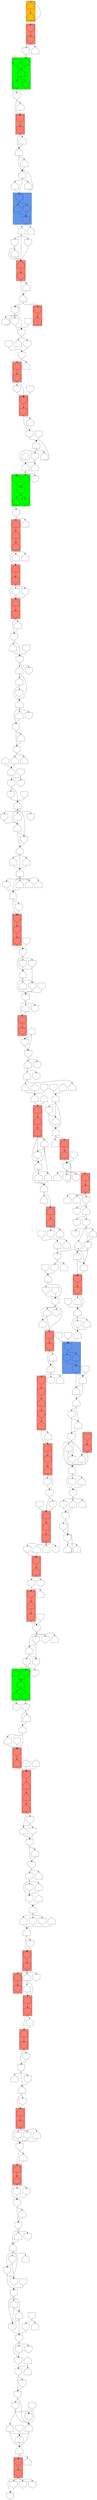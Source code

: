 digraph asm {
	edge [headport=n,tailport=s];
subgraph cluster_C173_12007_3636 {
	173 [label="",height=1,width=1,shape=house];
	12007 [label="",height=1,width=1,shape=house];
	3636 [label="",height=1,width=1,shape=invhouse];
	style=filled;
	fillcolor=salmon;
}
subgraph cluster_C7619_6708 {
	7619 [label="",height=1,width=1,shape=invhouse];
	6708 [label="",height=1,width=1,shape=house];
	style=filled;
	fillcolor=salmon;
}
subgraph cluster_C5223_9377_4818 {
	5223 [label="",height=1,width=1,shape=invhouse];
	9377 [label="",height=1,width=1,shape=house];
	4818 [label="",height=1,width=1,shape=invhouse];
	style=filled;
	fillcolor=salmon;
}
subgraph cluster_R9370_20718_1020_12707_13030 {
	9370 [label="",height=1,width=1,shape=house];
	20718 [label="",height=1,width=1,shape=invhouse];
	1020 [label="",height=1,width=1,shape=house];
	12707 [label="",height=1,width=1,shape=house];
	13030 [label="",height=1,width=1,shape=house];
	style=filled;
	fillcolor=green;
}
subgraph cluster_C3292_19523 {
	3292 [label="",height=1,width=1,shape=invhouse];
	19523 [label="",height=1,width=1,shape=house];
	style=filled;
	fillcolor=salmon;
}
subgraph cluster_C3800_20415_4619_12096 {
	3800 [label="",height=1,width=1,shape=invhouse];
	20415 [label="",height=1,width=1,shape=house];
	4619 [label="",height=1,width=1,shape=house];
	12096 [label="",height=1,width=1,shape=house];
	style=filled;
	fillcolor=salmon;
}
subgraph cluster_C7812_3809 {
	7812 [label="",height=1,width=1,shape=invhouse];
	3809 [label="",height=1,width=1,shape=invhouse];
	style=filled;
	fillcolor=salmon;
}
subgraph cluster_C9552_13471 {
	9552 [label="",height=1,width=1,shape=house];
	13471 [label="",height=1,width=1,shape=invhouse];
	style=filled;
	fillcolor=salmon;
}
subgraph cluster_C8510_7275 {
	8510 [label="",height=1,width=1,shape=house];
	7275 [label="",height=1,width=1,shape=invhouse];
	style=filled;
	fillcolor=salmon;
}
subgraph cluster_C5128_21043 {
	5128 [label="",height=1,width=1,shape=house];
	21043 [label="",height=1,width=1,shape=invhouse];
	style=filled;
	fillcolor=salmon;
}
subgraph cluster_C9541_2518 {
	9541 [label="",height=1,width=1,shape=house];
	2518 [label="",height=1,width=1,shape=invhouse];
	style=filled;
	fillcolor=salmon;
}
subgraph cluster_C9852_9880 {
	9852 [label="",height=1,width=1,shape=house];
	9880 [label="",height=1,width=1,shape=house];
	style=filled;
	fillcolor=salmon;
}
subgraph cluster_C10245_6386 {
	10245 [label="",height=1,width=1,shape=invhouse];
	6386 [label="",height=1,width=1,shape=invhouse];
	style=filled;
	fillcolor=salmon;
}
subgraph cluster_C3791_3962_7381 {
	3791 [label="",height=1,width=1,shape=house];
	3962 [label="",height=1,width=1,shape=invhouse];
	7381 [label="",height=1,width=1,shape=house];
	style=filled;
	fillcolor=salmon;
}
subgraph cluster_C7403_9683_1775_5519_11816 {
	7403 [label="",height=1,width=1,shape=invhouse];
	9683 [label="",height=1,width=1,shape=invhouse];
	1775 [label="",height=1,width=1,shape=house];
	5519 [label="",height=1,width=1,shape=invhouse];
	11816 [label="",height=1,width=1,shape=house];
	style=filled;
	fillcolor=salmon;
}
subgraph cluster_C8071_12789 {
	8071 [label="",height=1,width=1,shape=house];
	12789 [label="",height=1,width=1,shape=invhouse];
	style=filled;
	fillcolor=salmon;
}
subgraph cluster_C20088_20270 {
	20088 [label="",height=1,width=1,shape=invhouse];
	20270 [label="",height=1,width=1,shape=invhouse];
	style=filled;
	fillcolor=salmon;
}
subgraph cluster_B19736_5550_5748_4974 {
	19736 [label="",height=1,width=1,shape=invhouse];
	5550 [label="",height=1,width=1,shape=invhouse];
	5748 [label="",height=1,width=1,shape=house];
	4974 [label="",height=1,width=1,shape=invhouse];
	style=filled;
	fillcolor=cornflowerblue;
}
subgraph cluster_C12733_8336 {
	12733 [label="",height=1,width=1,shape=invhouse];
	8336 [label="",height=1,width=1,shape=invhouse];
	style=filled;
	fillcolor=salmon;
}
subgraph cluster_C6981_20542 {
	6981 [label="",height=1,width=1,shape=house];
	20542 [label="",height=1,width=1,shape=invhouse];
	style=filled;
	fillcolor=salmon;
}
subgraph cluster_C8650_19234 {
	8650 [label="",height=1,width=1,shape=house];
	19234 [label="",height=1,width=1,shape=house];
	style=filled;
	fillcolor=salmon;
}
subgraph cluster_C7661_4179 {
	7661 [label="",height=1,width=1,shape=house];
	4179 [label="",height=1,width=1,shape=house];
	style=filled;
	fillcolor=salmon;
}
subgraph cluster_C2620_6706_3894 {
	2620 [label="",height=1,width=1,shape=house];
	6706 [label="",height=1,width=1,shape=house];
	3894 [label="",height=1,width=1,shape=house];
	style=filled;
	fillcolor=salmon;
}
subgraph cluster_C4122_15029 {
	4122 [label="",height=1,width=1,shape=house];
	15029 [label="",height=1,width=1,shape=invhouse];
	style=filled;
	fillcolor=salmon;
}
subgraph cluster_C7506_16905_21431 {
	7506 [label="",height=1,width=1,shape=invhouse];
	16905 [label="",height=1,width=1,shape=invhouse];
	21431 [label="",height=1,width=1,shape=invhouse];
	style=filled;
	fillcolor=salmon;
}
subgraph cluster_C7724_7208 {
	7724 [label="",height=1,width=1,shape=house];
	7208 [label="",height=1,width=1,shape=invhouse];
	style=filled;
	fillcolor=salmon;
}
subgraph cluster_C7936_12067 {
	7936 [label="",height=1,width=1,shape=house];
	12067 [label="",height=1,width=1,shape=invhouse];
	style=filled;
	fillcolor=salmon;
}
subgraph cluster_C10637_11245_6856 {
	10637 [label="",height=1,width=1,shape=house];
	11245 [label="",height=1,width=1,shape=house];
	6856 [label="",height=1,width=1,shape=house];
	style=filled;
	fillcolor=salmon;
}
subgraph cluster_R8048_18375_975_11012_15992 {
	8048 [label="",height=1,width=1,shape=invhouse];
	18375 [label="",height=1,width=1,shape=house];
	975 [label="",height=1,width=1,shape=invhouse];
	11012 [label="",height=1,width=1,shape=house];
	15992 [label="",height=1,width=1,shape=invhouse];
	style=filled;
	fillcolor=green;
}
subgraph cluster_C1447_10747 {
	1447 [label="",height=1,width=1,shape=invhouse];
	10747 [label="",height=1,width=1,shape=invhouse];
	style=filled;
	fillcolor=salmon;
}
subgraph cluster_C11668_16516 {
	11668 [label="",height=1,width=1,shape=house];
	16516 [label="",height=1,width=1,shape=invhouse];
	style=filled;
	fillcolor=salmon;
}
subgraph cluster_C5894_9174 {
	5894 [label="",height=1,width=1,shape=invhouse];
	9174 [label="",height=1,width=1,shape=house];
	style=filled;
	fillcolor=salmon;
}
subgraph cluster_C15741_5824 {
	15741 [label="",height=1,width=1,shape=house];
	5824 [label="",height=1,width=1,shape=invhouse];
	style=filled;
	fillcolor=salmon;
}
subgraph cluster_B698_6914_8056_13121 {
	698 [label="",height=1,width=1,shape=invhouse];
	6914 [label="",height=1,width=1,shape=house];
	8056 [label="",height=1,width=1,shape=invhouse];
	13121 [label="",height=1,width=1,shape=invhouse];
	style=filled;
	fillcolor=cornflowerblue;
}
subgraph cluster_C11195_5416 {
	11195 [label="",height=1,width=1,shape=invhouse];
	5416 [label="",height=1,width=1,shape=invhouse];
	style=filled;
	fillcolor=salmon;
}
subgraph cluster_R459_6774_2336_3719_15661 {
	459 [label="",height=1,width=1,shape=house];
	6774 [label="",height=1,width=1,shape=invhouse];
	2336 [label="",height=1,width=1,shape=house];
	3719 [label="",height=1,width=1,shape=house];
	15661 [label="",height=1,width=1,shape=invhouse];
	style=filled;
	fillcolor=green;
}
subgraph cluster_C13905_3770 {
	13905 [label="",height=1,width=1,shape=invhouse];
	3770 [label="",height=1,width=1,shape=invhouse];
	style=filled;
	fillcolor=salmon;
}
subgraph cluster_Y5829_2372 {
	5829 [label="",height=1,width=1,shape=house];
	2372 [label="",height=1,width=1,shape=house];
	style=filled;
	fillcolor=darkgoldenrod1;
}
	11644 [label="",height=1,width=1,shape=invhouse];
	9418 [label="",height=1,width=1,shape=invhouse];
	19292 [label="",height=1,width=1,shape=invhouse];
	537 [label="",height=1,width=1,shape=house];
	8833 [label="",height=1,width=1,shape=invhouse];
	16187 [label="",height=1,width=1,shape=invhouse];
	19452 [label="",height=1,width=1,shape=invhouse];
	12334 [label="",height=1,width=1,shape=invhouse];
	7017 [label="",height=1,width=1,shape=invhouse];
	2635 [label="",height=1,width=1,shape=invhouse];
	2740 [label="",height=1,width=1,shape=house];
	7601 [label="",height=1,width=1,shape=house];
	6111 [label="",height=1,width=1,shape=house];
	4679 [label="",height=1,width=1,shape=invhouse];
	8648 [label="",height=1,width=1,shape=invhouse];
	11320 [label="",height=1,width=1,shape=invhouse];
	2998 [label="",height=1,width=1,shape=invhouse];
	20087 [label="",height=1,width=1,shape=house];
	15824 [label="",height=1,width=1,shape=invhouse];
	15879 [label="",height=1,width=1,shape=invhouse];
	20372 [label="",height=1,width=1,shape=house];
	16998 [label="",height=1,width=1,shape=house];
	9562 [label="",height=1,width=1,shape=house];
	914 [label="",height=1,width=1,shape=invhouse];
	1331 [label="",height=1,width=1,shape=house];
	4197 [label="",height=1,width=1,shape=house];
	8145 [label="",height=1,width=1,shape=invhouse];
	194 [label="",height=1,width=1,shape=invhouse];
	11988 [label="",height=1,width=1,shape=house];
	20974 [label="",height=1,width=1,shape=invhouse];
	255 [label="",height=1,width=1,shape=house];
	10292 [label="",height=1,width=1,shape=invhouse];
	678 [label="",height=1,width=1,shape=invhouse];
	12679 [label="",height=1,width=1,shape=invhouse];
	649 [label="",height=1,width=1,shape=invhouse];
	3899 [label="",height=1,width=1,shape=invhouse];
	3821 [label="",height=1,width=1,shape=invhouse];
	8409 [label="",height=1,width=1,shape=invhouse];
	8756 [label="",height=1,width=1,shape=house];
	3543 [label="",height=1,width=1,shape=house];
	3376 [label="",height=1,width=1,shape=house];
	11779 [label="",height=1,width=1,shape=invhouse];
	11986 [label="",height=1,width=1,shape=invhouse];
	16438 [label="",height=1,width=1,shape=invhouse];
	17493 [label="",height=1,width=1,shape=invhouse];
	10889 [label="",height=1,width=1,shape=house];
	15143 [label="",height=1,width=1,shape=house];
	18975 [label="",height=1,width=1,shape=invhouse];
	12430 [label="",height=1,width=1,shape=invhouse];
	12513 [label="",height=1,width=1,shape=invhouse];
	12448 [label="",height=1,width=1,shape=invhouse];
	15307 [label="",height=1,width=1,shape=invhouse];
	9330 [label="",height=1,width=1,shape=house];
	3959 [label="",height=1,width=1,shape=house];
	11133 [label="",height=1,width=1,shape=invhouse];
	15767 [label="",height=1,width=1,shape=invhouse];
	12150 [label="",height=1,width=1,shape=invhouse];
	12973 [label="",height=1,width=1,shape=invhouse];
	14779 [label="",height=1,width=1,shape=house];
	14404 [label="",height=1,width=1,shape=house];
	12981 [label="",height=1,width=1,shape=house];
	12499 [label="",height=1,width=1,shape=invhouse];
	16976 [label="",height=1,width=1,shape=invhouse];
	13746 [label="",height=1,width=1,shape=invhouse];
	10406 [label="",height=1,width=1,shape=house];
	15853 [label="",height=1,width=1,shape=house];
	15854 [label="",height=1,width=1,shape=invhouse];
	14044 [label="",height=1,width=1,shape=invhouse];
	14053 [label="",height=1,width=1,shape=invhouse];
	14991 [label="",height=1,width=1,shape=house];
	13881 [label="",height=1,width=1,shape=invhouse];
	17074 [label="",height=1,width=1,shape=invhouse];
	17553 [label="",height=1,width=1,shape=house];
	17437 [label="",height=1,width=1,shape=invhouse];
	9962 [label="",height=1,width=1,shape=invhouse];
	11028 [label="",height=1,width=1,shape=invhouse];
	13339 [label="",height=1,width=1,shape=house];
	13462 [label="",height=1,width=1,shape=house];
	14722 [label="",height=1,width=1,shape=invhouse];
	15235 [label="",height=1,width=1,shape=invhouse];
	12515 [label="",height=1,width=1,shape=house];
	14417 [label="",height=1,width=1,shape=house];
	9286 [label="",height=1,width=1,shape=invhouse];
	15400 [label="",height=1,width=1,shape=house];
	13955 [label="",height=1,width=1,shape=house];
	16029 [label="",height=1,width=1,shape=house];
	12555 [label="",height=1,width=1,shape=invhouse];
	10024 [label="",height=1,width=1,shape=invhouse];
	13612 [label="",height=1,width=1,shape=house];
	16875 [label="",height=1,width=1,shape=house];
	9616 [label="",height=1,width=1,shape=invhouse];
	14782 [label="",height=1,width=1,shape=house];
	10689 [label="",height=1,width=1,shape=invhouse];
	10703 [label="",height=1,width=1,shape=house];
	13345 [label="",height=1,width=1,shape=invhouse];
	6297 [label="",height=1,width=1,shape=house];
	18532 [label="",height=1,width=1,shape=invhouse];
	16069 [label="",height=1,width=1,shape=house];
	14660 [label="",height=1,width=1,shape=house];
	14970 [label="",height=1,width=1,shape=invhouse];
	5743 [label="",height=1,width=1,shape=invhouse];
	7148 [label="",height=1,width=1,shape=invhouse];
	17515 [label="",height=1,width=1,shape=invhouse];
	11420 [label="",height=1,width=1,shape=invhouse];
	13741 [label="",height=1,width=1,shape=house];
	6880 [label="",height=1,width=1,shape=house];
	17504 [label="",height=1,width=1,shape=invhouse];
	18810 [label="",height=1,width=1,shape=house];
	9461 [label="",height=1,width=1,shape=house];
	4801 [label="",height=1,width=1,shape=invhouse];
	11193 [label="",height=1,width=1,shape=house];
	16283 [label="",height=1,width=1,shape=house];
	18232 [label="",height=1,width=1,shape=invhouse];
	4260 [label="",height=1,width=1,shape=house];
	17957 [label="",height=1,width=1,shape=invhouse];
	10807 [label="",height=1,width=1,shape=invhouse];
	15566 [label="",height=1,width=1,shape=invhouse];
	10893 [label="",height=1,width=1,shape=invhouse];
	16708 [label="",height=1,width=1,shape=house];
	19147 [label="",height=1,width=1,shape=house];
	4943 [label="",height=1,width=1,shape=house];
	10323 [label="",height=1,width=1,shape=house];
	920 [label="",height=1,width=1,shape=house];
	5097 [label="",height=1,width=1,shape=house];
	8086 [label="",height=1,width=1,shape=house];
	10011 [label="",height=1,width=1,shape=house];
	9923 [label="",height=1,width=1,shape=house];
	9079 [label="",height=1,width=1,shape=invhouse];
	5976 [label="",height=1,width=1,shape=house];
	8571 [label="",height=1,width=1,shape=house];
	12433 [label="",height=1,width=1,shape=invhouse];
	12437 [label="",height=1,width=1,shape=invhouse];
	7794 [label="",height=1,width=1,shape=invhouse];
	417 [label="",height=1,width=1,shape=invhouse];
	6069 [label="",height=1,width=1,shape=house];
	18077 [label="",height=1,width=1,shape=house];
	16711 [label="",height=1,width=1,shape=invhouse];
	17231 [label="",height=1,width=1,shape=house];
	17850 [label="",height=1,width=1,shape=house];
	10618 [label="",height=1,width=1,shape=invhouse];
	10681 [label="",height=1,width=1,shape=house];
	14118 [label="",height=1,width=1,shape=house];
	18342 [label="",height=1,width=1,shape=invhouse];
	10503 [label="",height=1,width=1,shape=invhouse];
	13790 [label="",height=1,width=1,shape=house];
	9878 [label="",height=1,width=1,shape=invhouse];
	8074 [label="",height=1,width=1,shape=invhouse];
	9679 [label="",height=1,width=1,shape=invhouse];
	18437 [label="",height=1,width=1,shape=invhouse];
	18801 [label="",height=1,width=1,shape=house];
	8912 [label="",height=1,width=1,shape=invhouse];
	9521 [label="",height=1,width=1,shape=house];
	11227 [label="",height=1,width=1,shape=house];
	3442 [label="",height=1,width=1,shape=invhouse];
	12567 [label="",height=1,width=1,shape=invhouse];
	16093 [label="",height=1,width=1,shape=house];
	16094 [label="",height=1,width=1,shape=invhouse];
	2915 [label="",height=1,width=1,shape=house];
	13663 [label="",height=1,width=1,shape=invhouse];
	21343 [label="",height=1,width=1,shape=invhouse];
	15210 [label="",height=1,width=1,shape=invhouse];
	6284 [label="",height=1,width=1,shape=house];
	7079 [label="",height=1,width=1,shape=house];
	1822 [label="",height=1,width=1,shape=invhouse];
	4734 [label="",height=1,width=1,shape=invhouse];
	9511 [label="",height=1,width=1,shape=invhouse];
	10721 [label="",height=1,width=1,shape=house];
	9494 [label="",height=1,width=1,shape=invhouse];
	7530 [label="",height=1,width=1,shape=house];
	17436 [label="",height=1,width=1,shape=house];
	7137 [label="",height=1,width=1,shape=house];
	10761 [label="",height=1,width=1,shape=house];
	16695 [label="",height=1,width=1,shape=invhouse];
	14587 [label="",height=1,width=1,shape=invhouse];
	17304 [label="",height=1,width=1,shape=house];
	10359 [label="",height=1,width=1,shape=invhouse];
	12108 [label="",height=1,width=1,shape=house];
	18009 [label="",height=1,width=1,shape=house];
	10067 [label="",height=1,width=1,shape=invhouse];
	7231 [label="",height=1,width=1,shape=house];
	9801 [label="",height=1,width=1,shape=house];
	8699 [label="",height=1,width=1,shape=house];
	9202 [label="",height=1,width=1,shape=house];
	14716 [label="",height=1,width=1,shape=house];
	15214 [label="",height=1,width=1,shape=house];
	16360 [label="",height=1,width=1,shape=invhouse];
	507 [label="",height=1,width=1,shape=house];
	7852 [label="",height=1,width=1,shape=house];
	3114 [label="",height=1,width=1,shape=house];
	11298 [label="",height=1,width=1,shape=house];
	961 [label="",height=1,width=1,shape=house];
	7945 [label="",height=1,width=1,shape=invhouse];
	10196 [label="",height=1,width=1,shape=invhouse];
	11013 [label="",height=1,width=1,shape=invhouse];
	11482 [label="",height=1,width=1,shape=invhouse];
	5747 [label="",height=1,width=1,shape=invhouse];
	8620 [label="",height=1,width=1,shape=invhouse];
	17292 [label="",height=1,width=1,shape=house];
	8572 [label="",height=1,width=1,shape=house];
	11418 [label="",height=1,width=1,shape=house];
	11663 [label="",height=1,width=1,shape=invhouse];
	12122 [label="",height=1,width=1,shape=invhouse];
	5952 [label="",height=1,width=1,shape=invhouse];
	12138 [label="",height=1,width=1,shape=invhouse];
	15357 [label="",height=1,width=1,shape=invhouse];
	8066 [label="",height=1,width=1,shape=house];
	14773 [label="",height=1,width=1,shape=invhouse];
	1318 [label="",height=1,width=1,shape=house];
	15269 [label="",height=1,width=1,shape=house];
	16554 [label="",height=1,width=1,shape=house];
	16559 [label="",height=1,width=1,shape=house];
	17431 [label="",height=1,width=1,shape=invhouse];
	14717 [label="",height=1,width=1,shape=house];
	21476 [label="",height=1,width=1,shape=house];
	18295 [label="",height=1,width=1,shape=house];
	7446 [label="",height=1,width=1,shape=house];
	9262 [label="",height=1,width=1,shape=invhouse];
	21008 [label="",height=1,width=1,shape=house];
	5645 [label="",height=1,width=1,shape=invhouse];
	15906 [label="",height=1,width=1,shape=house];
	15907 [label="",height=1,width=1,shape=invhouse];
	4787 [label="",height=1,width=1,shape=invhouse];
	11177 [label="",height=1,width=1,shape=invhouse];
	9723 [label="",height=1,width=1,shape=house];
	7541 [label="",height=1,width=1,shape=house];
	9245 [label="",height=1,width=1,shape=house];
	3537 [label="",height=1,width=1,shape=invhouse];
	7232 [label="",height=1,width=1,shape=house];
	934 [label="",height=1,width=1,shape=invhouse];
	17199 [label="",height=1,width=1,shape=house];
	2603 [label="",height=1,width=1,shape=house];
	8184 [label="",height=1,width=1,shape=invhouse];
	16517 [label="",height=1,width=1,shape=house];
	12081 [label="",height=1,width=1,shape=invhouse];
	16808 [label="",height=1,width=1,shape=house];
	12112 [label="",height=1,width=1,shape=house];
	2022 [label="",height=1,width=1,shape=invhouse];
	11756 [label="",height=1,width=1,shape=invhouse];
	5433 [label="",height=1,width=1,shape=invhouse];
	13306 [label="",height=1,width=1,shape=house];
	14856 [label="",height=1,width=1,shape=house];
	11189 [label="",height=1,width=1,shape=invhouse];
	14797 [label="",height=1,width=1,shape=invhouse];
	17914 [label="",height=1,width=1,shape=house];
	18069 [label="",height=1,width=1,shape=house];
	11200 [label="",height=1,width=1,shape=invhouse];
	10627 [label="",height=1,width=1,shape=house];
	2887 [label="",height=1,width=1,shape=house];
	8042 [label="",height=1,width=1,shape=invhouse];
	5192 [label="",height=1,width=1,shape=invhouse];
	15965 [label="",height=1,width=1,shape=house];
	20001 [label="",height=1,width=1,shape=house];
	6149 [label="",height=1,width=1,shape=house];
	10021 [label="",height=1,width=1,shape=invhouse];
	10416 [label="",height=1,width=1,shape=house];
	15581 [label="",height=1,width=1,shape=invhouse];
	5614 [label="",height=1,width=1,shape=invhouse];
	18127 [label="",height=1,width=1,shape=house];
	10740 [label="",height=1,width=1,shape=invhouse];
	4102 [label="",height=1,width=1,shape=invhouse];
	14973 [label="",height=1,width=1,shape=house];
	46 [label="",height=1,width=1,shape=invhouse];
	8275 [label="",height=1,width=1,shape=invhouse];
	9425 [label="",height=1,width=1,shape=house];
	19975 [label="",height=1,width=1,shape=house];
	18048 [label="",height=1,width=1,shape=house];
	16922 [label="",height=1,width=1,shape=invhouse];
	17048 [label="",height=1,width=1,shape=house];
	19596 [label="",height=1,width=1,shape=house];
	17968 [label="",height=1,width=1,shape=invhouse];
	18132 [label="",height=1,width=1,shape=house];
	13322 [label="",height=1,width=1,shape=house];
	14826 [label="",height=1,width=1,shape=house];
	10760 [label="",height=1,width=1,shape=house];
	683 [label="",height=1,width=1,shape=house];
	16756 [label="",height=1,width=1,shape=house];
	14955 [label="",height=1,width=1,shape=house];
	532 [label="",height=1,width=1,shape=invhouse];
	16809 [label="",height=1,width=1,shape=house];
	4587 [label="",height=1,width=1,shape=invhouse];
	4931 [label="",height=1,width=1,shape=house];
	8277 [label="",height=1,width=1,shape=invhouse];
	14154 [label="",height=1,width=1,shape=invhouse];
	16074 [label="",height=1,width=1,shape=invhouse];
	18347 [label="",height=1,width=1,shape=invhouse];
	6165 [label="",height=1,width=1,shape=house];
	11699 [label="",height=1,width=1,shape=invhouse];
	9729 [label="",height=1,width=1,shape=invhouse];
	3558 [label="",height=1,width=1,shape=invhouse];
	9891 [label="",height=1,width=1,shape=invhouse];
	18229 [label="",height=1,width=1,shape=invhouse];
	16404 [label="",height=1,width=1,shape=house];
	10988 [label="",height=1,width=1,shape=house];
	12050 [label="",height=1,width=1,shape=invhouse];
	4928 [label="",height=1,width=1,shape=house];
	17966 [label="",height=1,width=1,shape=invhouse];
	173 -> 12007
	12007 -> 3636
	3636 -> 11644
	3636 -> 14660
	3636 -> 14970
	11644 -> 7619
	7619 -> 6708
	6708 -> 9418
	6708 -> 18532
	9418 -> 5223
	9418 -> 6297
	5223 -> 9377
	9377 -> 4818
	4818 -> 19292
	19292 -> 537
	19292 -> 10689
	19292 -> 10703
	19292 -> 16187
	537 -> 8833
	537 -> 19452
	16187 -> 537
	16187 -> 8833
	19452 -> 12334
	19452 -> 20718
	20718 -> 1020
	1020 -> 12707
	1020 -> 13030
	12707 -> 7017
	13030 -> 2635
	2635 -> 2740
	2635 -> 7601
	2740 -> 7601
	7601 -> 3292
	7601 -> 14782
	3292 -> 19523
	19523 -> 3800
	3800 -> 20415
	20415 -> 4619
	4619 -> 12096
	12096 -> 6111
	12096 -> 10024
	6111 -> 4679
	4679 -> 8648
	4679 -> 16029
	8648 -> 11320
	8648 -> 13955
	11320 -> 2998
	11320 -> 9286
	11320 -> 15400
	2998 -> 20087
	20087 -> 15824
	20087 -> 15879
	20087 -> 20372
	20372 -> 16998
	16998 -> 7812
	16998 -> 15235
	7812 -> 3809
	3809 -> 9552
	3809 -> 9562
	3809 -> 14722
	9552 -> 13471
	9562 -> 8510
	9562 -> 13462
	8510 -> 7275
	7275 -> 5128
	7275 -> 13339
	5128 -> 21043
	21043 -> 914
	21043 -> 11028
	914 -> 1331
	914 -> 4197
	914 -> 9962
	4197 -> 9541
	4197 -> 17437
	9541 -> 2518
	2518 -> 8145
	2518 -> 13881
	2518 -> 17074
	2518 -> 17553
	8145 -> 9852
	8145 -> 14991
	9852 -> 9880
	9880 -> 194
	9880 -> 14044
	9880 -> 14053
	194 -> 11988
	194 -> 20974
	11988 -> 20974
	20974 -> 255
	20974 -> 15853
	20974 -> 15854
	255 -> 10292
	255 -> 10406
	255 -> 12499
	255 -> 16976
	10292 -> 678
	678 -> 12679
	678 -> 12981
	678 -> 14404
	12679 -> 649
	649 -> 3899
	649 -> 11133
	649 -> 15767
	3899 -> 3821
	3821 -> 8409
	3821 -> 15307
	8409 -> 8756
	8409 -> 12430
	8756 -> 3543
	8756 -> 15143
	3543 -> 3376
	3543 -> 10245
	10245 -> 6386
	6386 -> 11779
	6386 -> 11986
	6386 -> 16438
	6386 -> 17493
	11986 -> 11779
	10889 -> 3543
	10889 -> 15143
	15143 -> 3543
	18975 -> 15143
	12430 -> 8756
	12430 -> 10889
	12430 -> 12513
	12513 -> 8756
	12448 -> 8756
	12448 -> 12513
	15307 -> 8409
	9330 -> 3821
	9330 -> 3959
	11133 -> 3899
	12150 -> 649
	12973 -> 12150
	12973 -> 14779
	14404 -> 649
	14404 -> 12679
	12981 -> 12679
	12981 -> 14404
	12499 -> 678
	12499 -> 10292
	16976 -> 10292
	16976 -> 12499
	13746 -> 678
	15853 -> 255
	14044 -> 194
	14053 -> 194
	14991 -> 9852
	13881 -> 8145
	17074 -> 8145
	17553 -> 8145
	17437 -> 9541
	9962 -> 4197
	11028 -> 914
	13339 -> 5128
	13462 -> 8510
	15235 -> 7812
	12515 -> 16998
	14417 -> 20087
	9286 -> 2998
	15400 -> 2998
	16029 -> 8648
	12555 -> 4679
	10024 -> 6111
	10024 -> 12555
	13612 -> 3800
	16875 -> 3800
	9616 -> 3292
	14782 -> 3292
	9370 -> 1020
	13345 -> 19292
	16069 -> 7619
	5743 -> 173
	7148 -> 173
	7148 -> 17515
	17515 -> 173
	7381 -> 7148
	7381 -> 11420
	11420 -> 7148
	3962 -> 7381
	3791 -> 3962
	11816 -> 3791
	11816 -> 13741
	13741 -> 3791
	5519 -> 11816
	1775 -> 5519
	9683 -> 1775
	7403 -> 9683
	6880 -> 7403
	6880 -> 17504
	6880 -> 18810
	9461 -> 6880
	12789 -> 6880
	12789 -> 9461
	8071 -> 12789
	4801 -> 8071
	4801 -> 11193
	4801 -> 16283
	4801 -> 18232
	11193 -> 8071
	16283 -> 8071
	16283 -> 11193
	4260 -> 4801
	4260 -> 17957
	17957 -> 4801
	10807 -> 4260
	15566 -> 4260
	10893 -> 15566
	10893 -> 16708
	19147 -> 4943
	19147 -> 10893
	4943 -> 10323
	4943 -> 20088
	10323 -> 20088
	20088 -> 20270
	20270 -> 920
	20270 -> 9521
	920 -> 5097
	920 -> 18437
	920 -> 18801
	5097 -> 19736
	19736 -> 5550
	19736 -> 5748
	5550 -> 4974
	4974 -> 8086
	4974 -> 13790
	8086 -> 10011
	8086 -> 13790
	10011 -> 9923
	10011 -> 10503
	9923 -> 9079
	9079 -> 5976
	9079 -> 10681
	9079 -> 14118
	9079 -> 18342
	5976 -> 8571
	5976 -> 10618
	5976 -> 12433
	8571 -> 12433
	12433 -> 12437
	12433 -> 17231
	12433 -> 17850
	12437 -> 7794
	7794 -> 417
	7794 -> 16711
	417 -> 6069
	417 -> 18077
	6069 -> 417
	16711 -> 417
	17231 -> 7794
	8336 -> 5976
	8336 -> 10681
	10681 -> 5976
	12733 -> 8336
	14118 -> 5976
	14118 -> 18342
	18342 -> 5976
	10503 -> 9079
	10503 -> 9923
	13790 -> 10011
	9878 -> 8086
	5748 -> 4974
	8074 -> 19736
	9679 -> 19736
	18437 -> 5097
	18801 -> 5097
	8912 -> 920
	9521 -> 920
	11227 -> 4943
	11227 -> 10323
	3442 -> 11227
	3442 -> 12567
	3442 -> 16093
	3442 -> 16094
	12567 -> 4943
	12567 -> 10323
	16093 -> 12567
	2915 -> 3442
	2915 -> 13663
	21343 -> 2915
	21343 -> 15210
	20542 -> 6284
	20542 -> 7079
	20542 -> 21343
	6981 -> 20542
	1822 -> 4734
	1822 -> 6981
	1822 -> 9511
	1822 -> 10721
	4734 -> 1822
	9494 -> 1822
	19234 -> 1822
	8650 -> 19234
	7530 -> 8650
	7530 -> 17436
	7137 -> 7530
	7137 -> 10761
	7137 -> 16695
	10761 -> 7530
	16695 -> 7530
	16695 -> 10761
	14587 -> 7137
	17304 -> 7137
	10359 -> 19147
	12108 -> 18009
	12108 -> 19147
	4179 -> 10067
	4179 -> 12108
	7661 -> 4179
	7231 -> 7661
	7231 -> 9801
	9801 -> 7661
	8699 -> 7231
	9202 -> 7231
	9202 -> 8699
	9202 -> 14716
	14716 -> 7231
	15214 -> 9202
	15214 -> 14716
	15214 -> 16360
	16360 -> 9202
	3894 -> 9202
	3894 -> 15214
	3894 -> 16360
	6706 -> 3894
	2620 -> 6706
	507 -> 2620
	7852 -> 507
	3114 -> 7852
	3114 -> 11298
	961 -> 3114
	961 -> 7945
	10196 -> 961
	10196 -> 11013
	11482 -> 10196
	15029 -> 11482
	4122 -> 15029
	5747 -> 4122
	5747 -> 8620
	5747 -> 17292
	17292 -> 4122
	8572 -> 5747
	8572 -> 11418
	8572 -> 11663
	11418 -> 5747
	11663 -> 5747
	12122 -> 8572
	12122 -> 11663
	5952 -> 8572
	5952 -> 12122
	5952 -> 12138
	12138 -> 8572
	15357 -> 5952
	21431 -> 5952
	16905 -> 21431
	7506 -> 16905
	8066 -> 7506
	8066 -> 14773
	14773 -> 7506
	1318 -> 8066
	1318 -> 15269
	1318 -> 16554
	1318 -> 16559
	1318 -> 17431
	16554 -> 8066
	17431 -> 8066
	14717 -> 1318
	21476 -> 1318
	21476 -> 14717
	21476 -> 18295
	18295 -> 1318
	7446 -> 9262
	7446 -> 21476
	9262 -> 21476
	21008 -> 5645
	21008 -> 7446
	21008 -> 9262
	21008 -> 15906
	21008 -> 15907
	15906 -> 7446
	15907 -> 7446
	4787 -> 11177
	4787 -> 21008
	11177 -> 21008
	9723 -> 4787
	7541 -> 9723
	9245 -> 9723
	3537 -> 7232
	3537 -> 9245
	934 -> 3537
	934 -> 17199
	17199 -> 3537
	2603 -> 934
	2603 -> 8184
	2603 -> 16517
	16517 -> 934
	12081 -> 2603
	16808 -> 2603
	16808 -> 12081
	12112 -> 2603
	12112 -> 16808
	2022 -> 11756
	2022 -> 12112
	5433 -> 2022
	5433 -> 13306
	13306 -> 2022
	7208 -> 5433
	7208 -> 14856
	14856 -> 5433
	7724 -> 7208
	11189 -> 7724
	12067 -> 7724
	12067 -> 11189
	12067 -> 14797
	14797 -> 7724
	7936 -> 12067
	6856 -> 7936
	6856 -> 17914
	6856 -> 18069
	18069 -> 7936
	11245 -> 6856
	10637 -> 11245
	11200 -> 10627
	11200 -> 10637
	11012 -> 11200
	975 -> 11012
	975 -> 15992
	8048 -> 975
	2887 -> 8042
	2887 -> 8048
	2887 -> 18375
	18375 -> 975
	5192 -> 2887
	5192 -> 15965
	20001 -> 2887
	20001 -> 5192
	20001 -> 6149
	6149 -> 20001
	10021 -> 20001
	10416 -> 10021
	10747 -> 10021
	10747 -> 10416
	1447 -> 10747
	15581 -> 1447
	16516 -> 1447
	16516 -> 15581
	11668 -> 16516
	5614 -> 11668
	5614 -> 18127
	10740 -> 5614
	4102 -> 10740
	4102 -> 14973
	46 -> 4102
	46 -> 8275
	46 -> 9425
	8275 -> 4102
	9425 -> 46
	19975 -> 46
	19975 -> 5894
	5894 -> 9174
	5824 -> 18048
	5824 -> 19975
	18048 -> 19975
	15741 -> 5824
	16922 -> 15741
	16922 -> 17048
	17048 -> 15741
	19596 -> 15741
	19596 -> 16922
	19596 -> 17968
	17968 -> 15741
	13121 -> 18132
	13121 -> 19596
	6914 -> 13121
	698 -> 6914
	698 -> 8056
	8056 -> 13121
	13322 -> 698
	14826 -> 698
	14826 -> 10760
	14826 -> 13322
	10760 -> 14826
	683 -> 14826
	683 -> 16756
	16756 -> 14826
	5416 -> 683
	5416 -> 14955
	14955 -> 683
	11195 -> 5416
	532 -> 11195
	532 -> 16809
	16809 -> 11195
	3719 -> 532
	2336 -> 3719
	2336 -> 15661
	459 -> 2336
	4587 -> 459
	3770 -> 4587
	3770 -> 4931
	13905 -> 3770
	2372 -> 5829
	2372 -> 13905
	5829 -> 2372
	6774 -> 2336
	8277 -> 4102
	14154 -> 5614
	16074 -> 1447
	18347 -> 20001
	6165 -> 2887
	11699 -> 2022
	9729 -> 3558
	9729 -> 4787
	9891 -> 21008
	18229 -> 5747
	16404 -> 10196
	16404 -> 11482
	10988 -> 507
	12050 -> 507
	4928 -> 2620
	17966 -> 4801
}